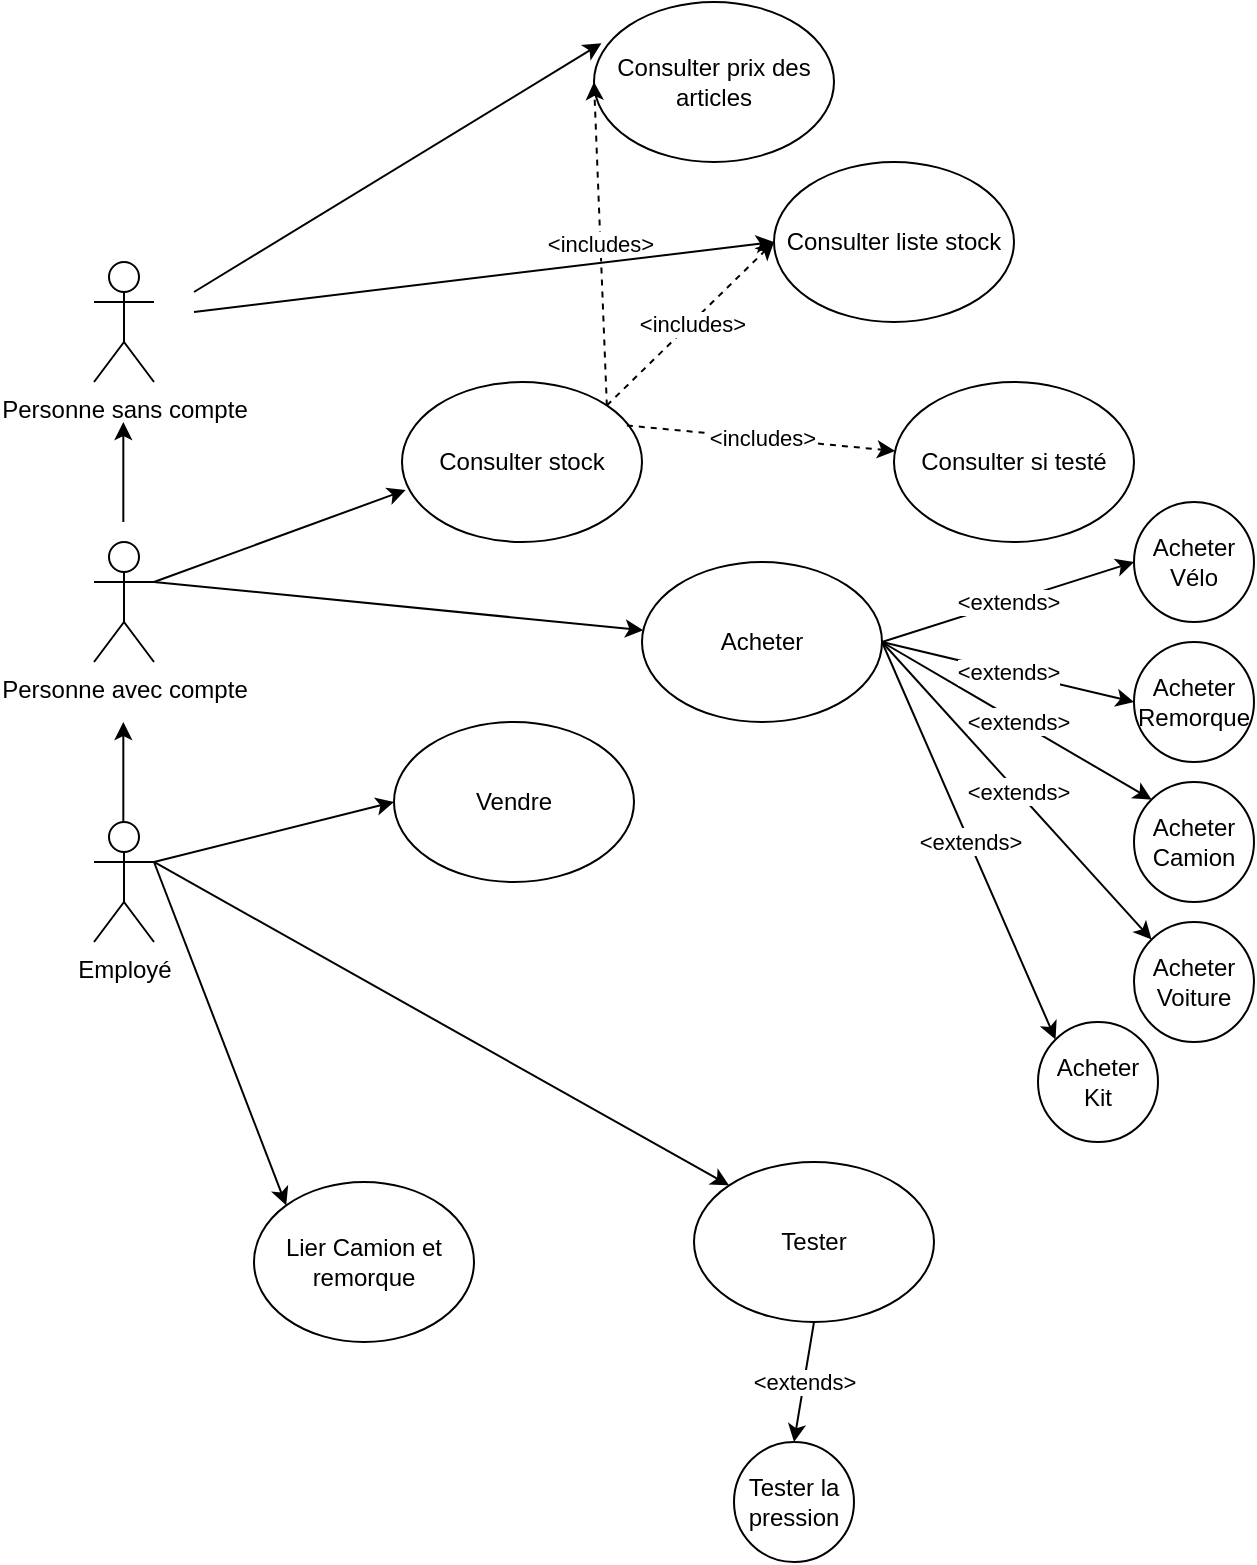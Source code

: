 <mxfile version="14.6.9" type="github" pages="2">
  <diagram id="zrro3p_Okz-FbBBPoKny" name="Page-1">
    <mxGraphModel dx="1422" dy="745" grid="1" gridSize="10" guides="1" tooltips="1" connect="1" arrows="1" fold="1" page="1" pageScale="1" pageWidth="827" pageHeight="1169" math="0" shadow="0">
      <root>
        <mxCell id="0" />
        <mxCell id="1" parent="0" />
        <mxCell id="Jghu_ZEUdRBk4LjyPo3j-1" value="Employé" style="shape=umlActor;verticalLabelPosition=bottom;verticalAlign=top;html=1;outlineConnect=0;" vertex="1" parent="1">
          <mxGeometry x="140" y="460" width="30" height="60" as="geometry" />
        </mxCell>
        <mxCell id="Jghu_ZEUdRBk4LjyPo3j-3" value="Personne avec compte" style="shape=umlActor;verticalLabelPosition=bottom;verticalAlign=top;html=1;outlineConnect=0;" vertex="1" parent="1">
          <mxGeometry x="140" y="320" width="30" height="60" as="geometry" />
        </mxCell>
        <mxCell id="Jghu_ZEUdRBk4LjyPo3j-4" value="Personne sans compte" style="shape=umlActor;verticalLabelPosition=bottom;verticalAlign=top;html=1;outlineConnect=0;" vertex="1" parent="1">
          <mxGeometry x="140" y="180" width="30" height="60" as="geometry" />
        </mxCell>
        <mxCell id="Jghu_ZEUdRBk4LjyPo3j-5" value="" style="endArrow=classic;html=1;" edge="1" parent="1">
          <mxGeometry width="50" height="50" relative="1" as="geometry">
            <mxPoint x="154.66" y="310" as="sourcePoint" />
            <mxPoint x="154.66" y="260" as="targetPoint" />
          </mxGeometry>
        </mxCell>
        <mxCell id="Jghu_ZEUdRBk4LjyPo3j-6" value="" style="endArrow=classic;html=1;" edge="1" parent="1">
          <mxGeometry width="50" height="50" relative="1" as="geometry">
            <mxPoint x="154.66" y="460" as="sourcePoint" />
            <mxPoint x="154.66" y="410" as="targetPoint" />
          </mxGeometry>
        </mxCell>
        <mxCell id="Jghu_ZEUdRBk4LjyPo3j-7" value="Consulter stock" style="ellipse;whiteSpace=wrap;html=1;" vertex="1" parent="1">
          <mxGeometry x="294" y="240" width="120" height="80" as="geometry" />
        </mxCell>
        <mxCell id="Jghu_ZEUdRBk4LjyPo3j-9" value="Consulter prix des articles" style="ellipse;whiteSpace=wrap;html=1;" vertex="1" parent="1">
          <mxGeometry x="390" y="50" width="120" height="80" as="geometry" />
        </mxCell>
        <mxCell id="Jghu_ZEUdRBk4LjyPo3j-10" value="" style="endArrow=classic;html=1;exitX=1;exitY=0;exitDx=0;exitDy=0;dashed=1;entryX=0;entryY=0.5;entryDx=0;entryDy=0;" edge="1" parent="1" source="Jghu_ZEUdRBk4LjyPo3j-7" target="Jghu_ZEUdRBk4LjyPo3j-9">
          <mxGeometry relative="1" as="geometry">
            <mxPoint x="321.216" y="241.716" as="sourcePoint" />
            <mxPoint x="450" y="290" as="targetPoint" />
          </mxGeometry>
        </mxCell>
        <mxCell id="Jghu_ZEUdRBk4LjyPo3j-11" value="&amp;lt;includes&amp;gt;" style="edgeLabel;resizable=0;html=1;align=center;verticalAlign=middle;" connectable="0" vertex="1" parent="Jghu_ZEUdRBk4LjyPo3j-10">
          <mxGeometry relative="1" as="geometry" />
        </mxCell>
        <mxCell id="Jghu_ZEUdRBk4LjyPo3j-14" value="" style="endArrow=classic;html=1;exitX=1;exitY=0.333;exitDx=0;exitDy=0;exitPerimeter=0;entryX=0.015;entryY=0.675;entryDx=0;entryDy=0;entryPerimeter=0;" edge="1" parent="1" target="Jghu_ZEUdRBk4LjyPo3j-7">
          <mxGeometry width="50" height="50" relative="1" as="geometry">
            <mxPoint x="170" y="340" as="sourcePoint" />
            <mxPoint x="340" y="270" as="targetPoint" />
          </mxGeometry>
        </mxCell>
        <mxCell id="Jghu_ZEUdRBk4LjyPo3j-15" value="Consulter si testé" style="ellipse;whiteSpace=wrap;html=1;" vertex="1" parent="1">
          <mxGeometry x="540" y="240" width="120" height="80" as="geometry" />
        </mxCell>
        <mxCell id="Jghu_ZEUdRBk4LjyPo3j-16" value="" style="endArrow=classic;html=1;exitX=1;exitY=0.333;exitDx=0;exitDy=0;exitPerimeter=0;entryX=0.031;entryY=0.258;entryDx=0;entryDy=0;entryPerimeter=0;" edge="1" parent="1" target="Jghu_ZEUdRBk4LjyPo3j-9">
          <mxGeometry width="50" height="50" relative="1" as="geometry">
            <mxPoint x="190" y="195.0" as="sourcePoint" />
            <mxPoint x="400" y="225.0" as="targetPoint" />
          </mxGeometry>
        </mxCell>
        <mxCell id="Jghu_ZEUdRBk4LjyPo3j-17" value="" style="endArrow=classic;html=1;exitX=1;exitY=0;exitDx=0;exitDy=0;dashed=1;" edge="1" parent="1" target="Jghu_ZEUdRBk4LjyPo3j-15">
          <mxGeometry relative="1" as="geometry">
            <mxPoint x="406.426" y="261.716" as="sourcePoint" />
            <mxPoint x="500" y="130" as="targetPoint" />
          </mxGeometry>
        </mxCell>
        <mxCell id="Jghu_ZEUdRBk4LjyPo3j-18" value="&amp;lt;includes&amp;gt;" style="edgeLabel;resizable=0;html=1;align=center;verticalAlign=middle;" connectable="0" vertex="1" parent="Jghu_ZEUdRBk4LjyPo3j-17">
          <mxGeometry relative="1" as="geometry" />
        </mxCell>
        <mxCell id="Jghu_ZEUdRBk4LjyPo3j-19" value="Consulter liste stock" style="ellipse;whiteSpace=wrap;html=1;" vertex="1" parent="1">
          <mxGeometry x="480.0" y="130" width="120" height="80" as="geometry" />
        </mxCell>
        <mxCell id="Jghu_ZEUdRBk4LjyPo3j-20" value="" style="endArrow=classic;html=1;exitX=1;exitY=0;exitDx=0;exitDy=0;dashed=1;entryX=0;entryY=0.5;entryDx=0;entryDy=0;" edge="1" parent="1" target="Jghu_ZEUdRBk4LjyPo3j-19" source="Jghu_ZEUdRBk4LjyPo3j-7">
          <mxGeometry relative="1" as="geometry">
            <mxPoint x="519.996" y="295.856" as="sourcePoint" />
            <mxPoint x="573.57" y="334.14" as="targetPoint" />
          </mxGeometry>
        </mxCell>
        <mxCell id="Jghu_ZEUdRBk4LjyPo3j-21" value="&amp;lt;includes&amp;gt;" style="edgeLabel;resizable=0;html=1;align=center;verticalAlign=middle;" connectable="0" vertex="1" parent="Jghu_ZEUdRBk4LjyPo3j-20">
          <mxGeometry relative="1" as="geometry" />
        </mxCell>
        <mxCell id="Jghu_ZEUdRBk4LjyPo3j-22" value="" style="endArrow=classic;html=1;entryX=0;entryY=0.5;entryDx=0;entryDy=0;" edge="1" parent="1" target="Jghu_ZEUdRBk4LjyPo3j-19">
          <mxGeometry width="50" height="50" relative="1" as="geometry">
            <mxPoint x="190" y="205" as="sourcePoint" />
            <mxPoint x="403.72" y="80.64" as="targetPoint" />
          </mxGeometry>
        </mxCell>
        <mxCell id="Jghu_ZEUdRBk4LjyPo3j-24" value="Vendre" style="ellipse;whiteSpace=wrap;html=1;" vertex="1" parent="1">
          <mxGeometry x="290" y="410" width="120" height="80" as="geometry" />
        </mxCell>
        <mxCell id="Jghu_ZEUdRBk4LjyPo3j-25" value="Tester" style="ellipse;whiteSpace=wrap;html=1;" vertex="1" parent="1">
          <mxGeometry x="440" y="630" width="120" height="80" as="geometry" />
        </mxCell>
        <mxCell id="Jghu_ZEUdRBk4LjyPo3j-28" value="Acheter" style="ellipse;whiteSpace=wrap;html=1;" vertex="1" parent="1">
          <mxGeometry x="414.0" y="330" width="120" height="80" as="geometry" />
        </mxCell>
        <mxCell id="Jghu_ZEUdRBk4LjyPo3j-29" value="" style="endArrow=classic;html=1;" edge="1" parent="1" target="Jghu_ZEUdRBk4LjyPo3j-28">
          <mxGeometry width="50" height="50" relative="1" as="geometry">
            <mxPoint x="170" y="340" as="sourcePoint" />
            <mxPoint x="305.8" y="304" as="targetPoint" />
          </mxGeometry>
        </mxCell>
        <mxCell id="Jghu_ZEUdRBk4LjyPo3j-34" value="" style="endArrow=classic;html=1;exitX=1;exitY=0.333;exitDx=0;exitDy=0;exitPerimeter=0;entryX=0;entryY=0.5;entryDx=0;entryDy=0;" edge="1" parent="1" source="Jghu_ZEUdRBk4LjyPo3j-1" target="Jghu_ZEUdRBk4LjyPo3j-24">
          <mxGeometry width="50" height="50" relative="1" as="geometry">
            <mxPoint x="180" y="350" as="sourcePoint" />
            <mxPoint x="382.32" y="388.984" as="targetPoint" />
          </mxGeometry>
        </mxCell>
        <mxCell id="Jghu_ZEUdRBk4LjyPo3j-35" value="" style="endArrow=classic;html=1;exitX=1;exitY=0.333;exitDx=0;exitDy=0;exitPerimeter=0;entryX=0;entryY=0;entryDx=0;entryDy=0;" edge="1" parent="1" source="Jghu_ZEUdRBk4LjyPo3j-1" target="Jghu_ZEUdRBk4LjyPo3j-25">
          <mxGeometry width="50" height="50" relative="1" as="geometry">
            <mxPoint x="190" y="360" as="sourcePoint" />
            <mxPoint x="392.32" y="398.984" as="targetPoint" />
          </mxGeometry>
        </mxCell>
        <mxCell id="Jghu_ZEUdRBk4LjyPo3j-36" value="Acheter Remorque" style="ellipse;whiteSpace=wrap;html=1;" vertex="1" parent="1">
          <mxGeometry x="660" y="370" width="60" height="60" as="geometry" />
        </mxCell>
        <mxCell id="Jghu_ZEUdRBk4LjyPo3j-37" value="Acheter Camion" style="ellipse;whiteSpace=wrap;html=1;" vertex="1" parent="1">
          <mxGeometry x="660" y="440" width="60" height="60" as="geometry" />
        </mxCell>
        <mxCell id="Jghu_ZEUdRBk4LjyPo3j-38" value="Acheter Voiture" style="ellipse;whiteSpace=wrap;html=1;" vertex="1" parent="1">
          <mxGeometry x="660" y="510" width="60" height="60" as="geometry" />
        </mxCell>
        <mxCell id="Jghu_ZEUdRBk4LjyPo3j-39" value="Acheter Vélo" style="ellipse;whiteSpace=wrap;html=1;" vertex="1" parent="1">
          <mxGeometry x="660" y="300" width="60" height="60" as="geometry" />
        </mxCell>
        <mxCell id="Jghu_ZEUdRBk4LjyPo3j-53" value="Acheter Kit" style="ellipse;whiteSpace=wrap;html=1;" vertex="1" parent="1">
          <mxGeometry x="612" y="560" width="60" height="60" as="geometry" />
        </mxCell>
        <mxCell id="Jghu_ZEUdRBk4LjyPo3j-55" value="Lier Camion et remorque" style="ellipse;whiteSpace=wrap;html=1;" vertex="1" parent="1">
          <mxGeometry x="220" y="640" width="110" height="80" as="geometry" />
        </mxCell>
        <mxCell id="Jghu_ZEUdRBk4LjyPo3j-56" value="" style="endArrow=classic;html=1;entryX=0;entryY=0;entryDx=0;entryDy=0;" edge="1" parent="1" target="Jghu_ZEUdRBk4LjyPo3j-55">
          <mxGeometry width="50" height="50" relative="1" as="geometry">
            <mxPoint x="170" y="480" as="sourcePoint" />
            <mxPoint x="336" y="550" as="targetPoint" />
          </mxGeometry>
        </mxCell>
        <mxCell id="Jghu_ZEUdRBk4LjyPo3j-57" value="Tester la pression" style="ellipse;whiteSpace=wrap;html=1;" vertex="1" parent="1">
          <mxGeometry x="460" y="770" width="60" height="60" as="geometry" />
        </mxCell>
        <mxCell id="Jghu_ZEUdRBk4LjyPo3j-59" value="Label" style="endArrow=classic;html=1;exitX=0.5;exitY=1;exitDx=0;exitDy=0;entryX=0.5;entryY=0;entryDx=0;entryDy=0;" edge="1" parent="1" source="Jghu_ZEUdRBk4LjyPo3j-25" target="Jghu_ZEUdRBk4LjyPo3j-57">
          <mxGeometry relative="1" as="geometry">
            <mxPoint x="250" y="780" as="sourcePoint" />
            <mxPoint x="410" y="780" as="targetPoint" />
          </mxGeometry>
        </mxCell>
        <mxCell id="Jghu_ZEUdRBk4LjyPo3j-60" value="&amp;lt;extends&amp;gt;" style="edgeLabel;resizable=0;html=1;align=center;verticalAlign=middle;" connectable="0" vertex="1" parent="Jghu_ZEUdRBk4LjyPo3j-59">
          <mxGeometry relative="1" as="geometry" />
        </mxCell>
        <mxCell id="Jghu_ZEUdRBk4LjyPo3j-63" value="Label" style="endArrow=classic;html=1;exitX=1;exitY=0.5;exitDx=0;exitDy=0;entryX=0;entryY=0;entryDx=0;entryDy=0;" edge="1" parent="1" source="Jghu_ZEUdRBk4LjyPo3j-28" target="Jghu_ZEUdRBk4LjyPo3j-53">
          <mxGeometry relative="1" as="geometry">
            <mxPoint x="560" y="420" as="sourcePoint" />
            <mxPoint x="550" y="480" as="targetPoint" />
          </mxGeometry>
        </mxCell>
        <mxCell id="Jghu_ZEUdRBk4LjyPo3j-64" value="&amp;lt;extends&amp;gt;" style="edgeLabel;resizable=0;html=1;align=center;verticalAlign=middle;" connectable="0" vertex="1" parent="Jghu_ZEUdRBk4LjyPo3j-63">
          <mxGeometry relative="1" as="geometry" />
        </mxCell>
        <mxCell id="Jghu_ZEUdRBk4LjyPo3j-65" value="Label" style="endArrow=classic;html=1;exitX=1;exitY=0.5;exitDx=0;exitDy=0;entryX=0;entryY=0;entryDx=0;entryDy=0;" edge="1" parent="1" source="Jghu_ZEUdRBk4LjyPo3j-28" target="Jghu_ZEUdRBk4LjyPo3j-38">
          <mxGeometry relative="1" as="geometry">
            <mxPoint x="544" y="380" as="sourcePoint" />
            <mxPoint x="630.787" y="578.787" as="targetPoint" />
          </mxGeometry>
        </mxCell>
        <mxCell id="Jghu_ZEUdRBk4LjyPo3j-66" value="&amp;lt;extends&amp;gt;" style="edgeLabel;resizable=0;html=1;align=center;verticalAlign=middle;" connectable="0" vertex="1" parent="Jghu_ZEUdRBk4LjyPo3j-65">
          <mxGeometry relative="1" as="geometry" />
        </mxCell>
        <mxCell id="Jghu_ZEUdRBk4LjyPo3j-67" value="Label" style="endArrow=classic;html=1;exitX=1;exitY=0.5;exitDx=0;exitDy=0;entryX=0;entryY=0;entryDx=0;entryDy=0;" edge="1" parent="1" source="Jghu_ZEUdRBk4LjyPo3j-28" target="Jghu_ZEUdRBk4LjyPo3j-37">
          <mxGeometry relative="1" as="geometry">
            <mxPoint x="554" y="390" as="sourcePoint" />
            <mxPoint x="640.787" y="588.787" as="targetPoint" />
          </mxGeometry>
        </mxCell>
        <mxCell id="Jghu_ZEUdRBk4LjyPo3j-68" value="&amp;lt;extends&amp;gt;" style="edgeLabel;resizable=0;html=1;align=center;verticalAlign=middle;" connectable="0" vertex="1" parent="Jghu_ZEUdRBk4LjyPo3j-67">
          <mxGeometry relative="1" as="geometry" />
        </mxCell>
        <mxCell id="Jghu_ZEUdRBk4LjyPo3j-69" value="Label" style="endArrow=classic;html=1;exitX=1;exitY=0.5;exitDx=0;exitDy=0;entryX=0;entryY=0.5;entryDx=0;entryDy=0;" edge="1" parent="1" source="Jghu_ZEUdRBk4LjyPo3j-28" target="Jghu_ZEUdRBk4LjyPo3j-36">
          <mxGeometry relative="1" as="geometry">
            <mxPoint x="564" y="400" as="sourcePoint" />
            <mxPoint x="650.787" y="598.787" as="targetPoint" />
          </mxGeometry>
        </mxCell>
        <mxCell id="Jghu_ZEUdRBk4LjyPo3j-70" value="&amp;lt;extends&amp;gt;" style="edgeLabel;resizable=0;html=1;align=center;verticalAlign=middle;" connectable="0" vertex="1" parent="Jghu_ZEUdRBk4LjyPo3j-69">
          <mxGeometry relative="1" as="geometry" />
        </mxCell>
        <mxCell id="Jghu_ZEUdRBk4LjyPo3j-71" value="Label" style="endArrow=classic;html=1;exitX=1;exitY=0.5;exitDx=0;exitDy=0;entryX=0;entryY=0.5;entryDx=0;entryDy=0;" edge="1" parent="1" source="Jghu_ZEUdRBk4LjyPo3j-28" target="Jghu_ZEUdRBk4LjyPo3j-39">
          <mxGeometry relative="1" as="geometry">
            <mxPoint x="574" y="410" as="sourcePoint" />
            <mxPoint x="660.787" y="608.787" as="targetPoint" />
          </mxGeometry>
        </mxCell>
        <mxCell id="Jghu_ZEUdRBk4LjyPo3j-72" value="&amp;lt;extends&amp;gt;" style="edgeLabel;resizable=0;html=1;align=center;verticalAlign=middle;" connectable="0" vertex="1" parent="Jghu_ZEUdRBk4LjyPo3j-71">
          <mxGeometry relative="1" as="geometry" />
        </mxCell>
      </root>
    </mxGraphModel>
  </diagram>
  <diagram id="xPKXmHNfFuhlEQfglbh_" name="Page-2">
    <mxGraphModel dx="981" dy="514" grid="1" gridSize="10" guides="1" tooltips="1" connect="1" arrows="1" fold="1" page="1" pageScale="1" pageWidth="827" pageHeight="1169" math="0" shadow="0">
      <root>
        <mxCell id="rNfG3vKCPXzIPoBRLkEO-0" />
        <mxCell id="rNfG3vKCPXzIPoBRLkEO-1" parent="rNfG3vKCPXzIPoBRLkEO-0" />
        <mxCell id="rNfG3vKCPXzIPoBRLkEO-2" value="Test Pression" style="shape=umlActor;verticalLabelPosition=bottom;verticalAlign=top;html=1;outlineConnect=0;fillColor=#e1d5e7;strokeColor=#9673a6;" vertex="1" parent="rNfG3vKCPXzIPoBRLkEO-1">
          <mxGeometry x="110" y="90" width="30" height="60" as="geometry" />
        </mxCell>
        <mxCell id="rNfG3vKCPXzIPoBRLkEO-3" value="Voiture" style="ellipse;whiteSpace=wrap;html=1;" vertex="1" parent="rNfG3vKCPXzIPoBRLkEO-1">
          <mxGeometry x="460" y="160" width="120" height="80" as="geometry" />
        </mxCell>
        <mxCell id="rNfG3vKCPXzIPoBRLkEO-4" value="Test Mécanique" style="shape=umlActor;verticalLabelPosition=bottom;verticalAlign=top;html=1;outlineConnect=0;fillColor=#d5e8d4;strokeColor=#82b366;" vertex="1" parent="rNfG3vKCPXzIPoBRLkEO-1">
          <mxGeometry x="110" y="200" width="30" height="60" as="geometry" />
        </mxCell>
        <mxCell id="rNfG3vKCPXzIPoBRLkEO-5" value="Test Suspensions" style="shape=umlActor;verticalLabelPosition=bottom;verticalAlign=top;html=1;outlineConnect=0;fillColor=#dae8fc;strokeColor=#6c8ebf;" vertex="1" parent="rNfG3vKCPXzIPoBRLkEO-1">
          <mxGeometry x="110" y="310" width="30" height="60" as="geometry" />
        </mxCell>
        <mxCell id="rNfG3vKCPXzIPoBRLkEO-8" value="Test Carburant" style="shape=umlActor;verticalLabelPosition=bottom;verticalAlign=top;html=1;outlineConnect=0;fillColor=#f8cecc;strokeColor=#b85450;" vertex="1" parent="rNfG3vKCPXzIPoBRLkEO-1">
          <mxGeometry x="110" y="420" width="30" height="60" as="geometry" />
        </mxCell>
        <mxCell id="rNfG3vKCPXzIPoBRLkEO-9" value="Test visuel" style="shape=umlActor;verticalLabelPosition=bottom;verticalAlign=top;html=1;outlineConnect=0;fillColor=#f0a30a;strokeColor=#BD7000;fontColor=#000000;" vertex="1" parent="rNfG3vKCPXzIPoBRLkEO-1">
          <mxGeometry x="110" y="525" width="30" height="60" as="geometry" />
        </mxCell>
        <mxCell id="rNfG3vKCPXzIPoBRLkEO-10" value="Camion" style="ellipse;whiteSpace=wrap;html=1;" vertex="1" parent="rNfG3vKCPXzIPoBRLkEO-1">
          <mxGeometry x="460" y="250" width="120" height="80" as="geometry" />
        </mxCell>
        <mxCell id="rNfG3vKCPXzIPoBRLkEO-11" value="Remorque" style="ellipse;whiteSpace=wrap;html=1;" vertex="1" parent="rNfG3vKCPXzIPoBRLkEO-1">
          <mxGeometry x="460" y="340" width="120" height="80" as="geometry" />
        </mxCell>
        <mxCell id="rNfG3vKCPXzIPoBRLkEO-12" value="Vélo" style="ellipse;whiteSpace=wrap;html=1;" vertex="1" parent="rNfG3vKCPXzIPoBRLkEO-1">
          <mxGeometry x="460" y="440" width="120" height="80" as="geometry" />
        </mxCell>
        <mxCell id="rNfG3vKCPXzIPoBRLkEO-13" value="" style="endArrow=classic;html=1;exitX=1;exitY=0.333;exitDx=0;exitDy=0;exitPerimeter=0;entryX=0;entryY=0.5;entryDx=0;entryDy=0;fillColor=#e1d5e7;strokeColor=#9673a6;" edge="1" parent="rNfG3vKCPXzIPoBRLkEO-1" source="rNfG3vKCPXzIPoBRLkEO-2" target="rNfG3vKCPXzIPoBRLkEO-3">
          <mxGeometry width="50" height="50" relative="1" as="geometry">
            <mxPoint x="300" y="410" as="sourcePoint" />
            <mxPoint x="350" y="360" as="targetPoint" />
          </mxGeometry>
        </mxCell>
        <mxCell id="rNfG3vKCPXzIPoBRLkEO-14" value="" style="endArrow=classic;html=1;exitX=1;exitY=0.333;exitDx=0;exitDy=0;exitPerimeter=0;entryX=0;entryY=0.5;entryDx=0;entryDy=0;fillColor=#e1d5e7;strokeColor=#9673a6;" edge="1" parent="rNfG3vKCPXzIPoBRLkEO-1" source="rNfG3vKCPXzIPoBRLkEO-2" target="rNfG3vKCPXzIPoBRLkEO-10">
          <mxGeometry width="50" height="50" relative="1" as="geometry">
            <mxPoint x="150" y="120" as="sourcePoint" />
            <mxPoint x="470" y="210" as="targetPoint" />
          </mxGeometry>
        </mxCell>
        <mxCell id="rNfG3vKCPXzIPoBRLkEO-15" value="" style="endArrow=classic;html=1;entryX=-0.021;entryY=0.373;entryDx=0;entryDy=0;entryPerimeter=0;fillColor=#e1d5e7;strokeColor=#9673a6;" edge="1" parent="rNfG3vKCPXzIPoBRLkEO-1" target="rNfG3vKCPXzIPoBRLkEO-11">
          <mxGeometry width="50" height="50" relative="1" as="geometry">
            <mxPoint x="140" y="110" as="sourcePoint" />
            <mxPoint x="480" y="220" as="targetPoint" />
          </mxGeometry>
        </mxCell>
        <mxCell id="rNfG3vKCPXzIPoBRLkEO-16" value="" style="endArrow=classic;html=1;entryX=0;entryY=0.5;entryDx=0;entryDy=0;exitX=1;exitY=0.333;exitDx=0;exitDy=0;exitPerimeter=0;fillColor=#e1d5e7;strokeColor=#9673a6;" edge="1" parent="rNfG3vKCPXzIPoBRLkEO-1" source="rNfG3vKCPXzIPoBRLkEO-2" target="rNfG3vKCPXzIPoBRLkEO-12">
          <mxGeometry width="50" height="50" relative="1" as="geometry">
            <mxPoint x="150" y="110" as="sourcePoint" />
            <mxPoint x="490" y="230" as="targetPoint" />
          </mxGeometry>
        </mxCell>
        <mxCell id="rNfG3vKCPXzIPoBRLkEO-17" value="" style="endArrow=classic;html=1;exitX=1;exitY=0.333;exitDx=0;exitDy=0;exitPerimeter=0;entryX=0;entryY=0.5;entryDx=0;entryDy=0;fillColor=#d5e8d4;strokeColor=#82b366;" edge="1" parent="rNfG3vKCPXzIPoBRLkEO-1" source="rNfG3vKCPXzIPoBRLkEO-4" target="rNfG3vKCPXzIPoBRLkEO-3">
          <mxGeometry width="50" height="50" relative="1" as="geometry">
            <mxPoint x="300" y="400" as="sourcePoint" />
            <mxPoint x="350" y="350" as="targetPoint" />
          </mxGeometry>
        </mxCell>
        <mxCell id="rNfG3vKCPXzIPoBRLkEO-18" value="" style="endArrow=classic;html=1;exitX=1;exitY=0.333;exitDx=0;exitDy=0;exitPerimeter=0;entryX=0;entryY=0.5;entryDx=0;entryDy=0;fillColor=#d5e8d4;strokeColor=#82b366;" edge="1" parent="rNfG3vKCPXzIPoBRLkEO-1" source="rNfG3vKCPXzIPoBRLkEO-4" target="rNfG3vKCPXzIPoBRLkEO-10">
          <mxGeometry width="50" height="50" relative="1" as="geometry">
            <mxPoint x="150" y="230" as="sourcePoint" />
            <mxPoint x="470" y="210" as="targetPoint" />
          </mxGeometry>
        </mxCell>
        <mxCell id="rNfG3vKCPXzIPoBRLkEO-19" value="" style="endArrow=classic;html=1;exitX=1;exitY=0.333;exitDx=0;exitDy=0;exitPerimeter=0;entryX=0;entryY=0.375;entryDx=0;entryDy=0;entryPerimeter=0;fillColor=#d5e8d4;strokeColor=#82b366;" edge="1" parent="rNfG3vKCPXzIPoBRLkEO-1" source="rNfG3vKCPXzIPoBRLkEO-4" target="rNfG3vKCPXzIPoBRLkEO-11">
          <mxGeometry width="50" height="50" relative="1" as="geometry">
            <mxPoint x="160" y="240" as="sourcePoint" />
            <mxPoint x="480" y="220" as="targetPoint" />
          </mxGeometry>
        </mxCell>
        <mxCell id="rNfG3vKCPXzIPoBRLkEO-20" value="" style="endArrow=classic;html=1;exitX=1;exitY=0.333;exitDx=0;exitDy=0;exitPerimeter=0;entryX=0;entryY=0.5;entryDx=0;entryDy=0;fillColor=#dae8fc;strokeColor=#6c8ebf;" edge="1" parent="rNfG3vKCPXzIPoBRLkEO-1" source="rNfG3vKCPXzIPoBRLkEO-5" target="rNfG3vKCPXzIPoBRLkEO-10">
          <mxGeometry width="50" height="50" relative="1" as="geometry">
            <mxPoint x="200" y="380" as="sourcePoint" />
            <mxPoint x="250" y="330" as="targetPoint" />
          </mxGeometry>
        </mxCell>
        <mxCell id="rNfG3vKCPXzIPoBRLkEO-21" value="" style="endArrow=classic;html=1;exitX=1;exitY=0.333;exitDx=0;exitDy=0;exitPerimeter=0;entryX=0;entryY=0.5;entryDx=0;entryDy=0;fillColor=#f8cecc;strokeColor=#b85450;" edge="1" parent="rNfG3vKCPXzIPoBRLkEO-1" source="rNfG3vKCPXzIPoBRLkEO-8" target="rNfG3vKCPXzIPoBRLkEO-3">
          <mxGeometry width="50" height="50" relative="1" as="geometry">
            <mxPoint x="190" y="460" as="sourcePoint" />
            <mxPoint x="240" y="410" as="targetPoint" />
          </mxGeometry>
        </mxCell>
        <mxCell id="rNfG3vKCPXzIPoBRLkEO-22" value="" style="endArrow=classic;html=1;entryX=0;entryY=0.5;entryDx=0;entryDy=0;fillColor=#f8cecc;strokeColor=#b85450;" edge="1" parent="rNfG3vKCPXzIPoBRLkEO-1" target="rNfG3vKCPXzIPoBRLkEO-10">
          <mxGeometry width="50" height="50" relative="1" as="geometry">
            <mxPoint x="140" y="440" as="sourcePoint" />
            <mxPoint x="470.0" y="210" as="targetPoint" />
          </mxGeometry>
        </mxCell>
        <mxCell id="rNfG3vKCPXzIPoBRLkEO-23" value="" style="endArrow=classic;html=1;exitX=1;exitY=0.333;exitDx=0;exitDy=0;exitPerimeter=0;entryX=0;entryY=0.5;entryDx=0;entryDy=0;fillColor=#f0a30a;strokeColor=#BD7000;" edge="1" parent="rNfG3vKCPXzIPoBRLkEO-1" source="rNfG3vKCPXzIPoBRLkEO-9" target="rNfG3vKCPXzIPoBRLkEO-10">
          <mxGeometry width="50" height="50" relative="1" as="geometry">
            <mxPoint x="160" y="460" as="sourcePoint" />
            <mxPoint x="480.0" y="220" as="targetPoint" />
          </mxGeometry>
        </mxCell>
        <mxCell id="rNfG3vKCPXzIPoBRLkEO-24" value="" style="endArrow=classic;html=1;exitX=1;exitY=0.333;exitDx=0;exitDy=0;exitPerimeter=0;entryX=0;entryY=0.5;entryDx=0;entryDy=0;fillColor=#f0a30a;strokeColor=#BD7000;" edge="1" parent="rNfG3vKCPXzIPoBRLkEO-1" source="rNfG3vKCPXzIPoBRLkEO-9" target="rNfG3vKCPXzIPoBRLkEO-11">
          <mxGeometry width="50" height="50" relative="1" as="geometry">
            <mxPoint x="170" y="470" as="sourcePoint" />
            <mxPoint x="490.0" y="230" as="targetPoint" />
          </mxGeometry>
        </mxCell>
        <mxCell id="rNfG3vKCPXzIPoBRLkEO-25" value="" style="endArrow=classic;html=1;exitX=1;exitY=0.333;exitDx=0;exitDy=0;exitPerimeter=0;fillColor=#f0a30a;strokeColor=#BD7000;" edge="1" parent="rNfG3vKCPXzIPoBRLkEO-1" source="rNfG3vKCPXzIPoBRLkEO-9">
          <mxGeometry width="50" height="50" relative="1" as="geometry">
            <mxPoint x="180" y="480" as="sourcePoint" />
            <mxPoint x="460" y="480" as="targetPoint" />
          </mxGeometry>
        </mxCell>
      </root>
    </mxGraphModel>
  </diagram>
</mxfile>
